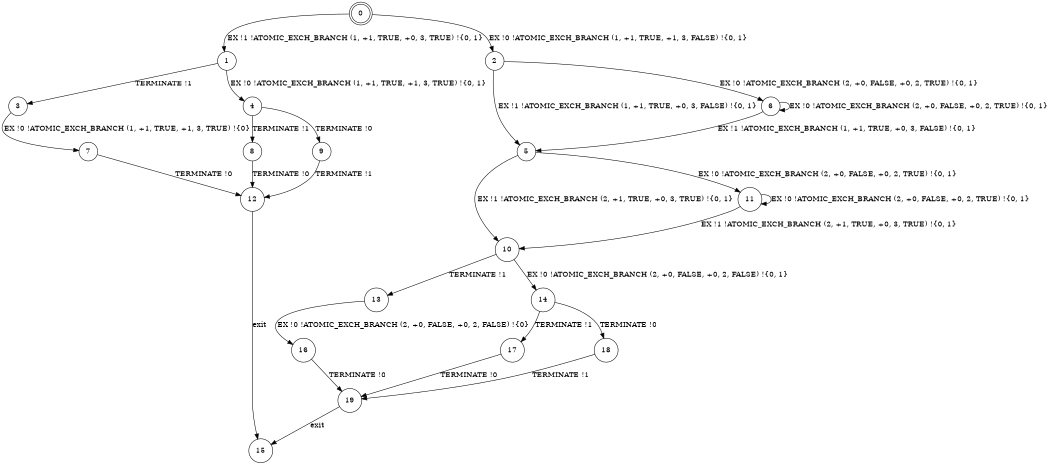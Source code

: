 digraph BCG {
size = "7, 10.5";
center = TRUE;
node [shape = circle];
0 [peripheries = 2];
0 -> 1 [label = "EX !1 !ATOMIC_EXCH_BRANCH (1, +1, TRUE, +0, 3, TRUE) !{0, 1}"];
0 -> 2 [label = "EX !0 !ATOMIC_EXCH_BRANCH (1, +1, TRUE, +1, 3, FALSE) !{0, 1}"];
1 -> 3 [label = "TERMINATE !1"];
1 -> 4 [label = "EX !0 !ATOMIC_EXCH_BRANCH (1, +1, TRUE, +1, 3, TRUE) !{0, 1}"];
2 -> 5 [label = "EX !1 !ATOMIC_EXCH_BRANCH (1, +1, TRUE, +0, 3, FALSE) !{0, 1}"];
2 -> 6 [label = "EX !0 !ATOMIC_EXCH_BRANCH (2, +0, FALSE, +0, 2, TRUE) !{0, 1}"];
3 -> 7 [label = "EX !0 !ATOMIC_EXCH_BRANCH (1, +1, TRUE, +1, 3, TRUE) !{0}"];
4 -> 8 [label = "TERMINATE !1"];
4 -> 9 [label = "TERMINATE !0"];
5 -> 10 [label = "EX !1 !ATOMIC_EXCH_BRANCH (2, +1, TRUE, +0, 3, TRUE) !{0, 1}"];
5 -> 11 [label = "EX !0 !ATOMIC_EXCH_BRANCH (2, +0, FALSE, +0, 2, TRUE) !{0, 1}"];
6 -> 5 [label = "EX !1 !ATOMIC_EXCH_BRANCH (1, +1, TRUE, +0, 3, FALSE) !{0, 1}"];
6 -> 6 [label = "EX !0 !ATOMIC_EXCH_BRANCH (2, +0, FALSE, +0, 2, TRUE) !{0, 1}"];
7 -> 12 [label = "TERMINATE !0"];
8 -> 12 [label = "TERMINATE !0"];
9 -> 12 [label = "TERMINATE !1"];
10 -> 13 [label = "TERMINATE !1"];
10 -> 14 [label = "EX !0 !ATOMIC_EXCH_BRANCH (2, +0, FALSE, +0, 2, FALSE) !{0, 1}"];
11 -> 10 [label = "EX !1 !ATOMIC_EXCH_BRANCH (2, +1, TRUE, +0, 3, TRUE) !{0, 1}"];
11 -> 11 [label = "EX !0 !ATOMIC_EXCH_BRANCH (2, +0, FALSE, +0, 2, TRUE) !{0, 1}"];
12 -> 15 [label = "exit"];
13 -> 16 [label = "EX !0 !ATOMIC_EXCH_BRANCH (2, +0, FALSE, +0, 2, FALSE) !{0}"];
14 -> 17 [label = "TERMINATE !1"];
14 -> 18 [label = "TERMINATE !0"];
16 -> 19 [label = "TERMINATE !0"];
17 -> 19 [label = "TERMINATE !0"];
18 -> 19 [label = "TERMINATE !1"];
19 -> 15 [label = "exit"];
}

